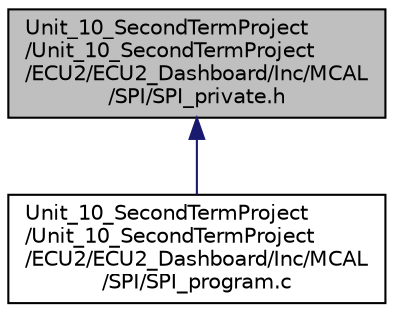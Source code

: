 digraph "Unit_10_SecondTermProject/Unit_10_SecondTermProject/ECU2/ECU2_Dashboard/Inc/MCAL/SPI/SPI_private.h"
{
 // LATEX_PDF_SIZE
  edge [fontname="Helvetica",fontsize="10",labelfontname="Helvetica",labelfontsize="10"];
  node [fontname="Helvetica",fontsize="10",shape=record];
  Node1 [label="Unit_10_SecondTermProject\l/Unit_10_SecondTermProject\l/ECU2/ECU2_Dashboard/Inc/MCAL\l/SPI/SPI_private.h",height=0.2,width=0.4,color="black", fillcolor="grey75", style="filled", fontcolor="black",tooltip=" "];
  Node1 -> Node2 [dir="back",color="midnightblue",fontsize="10",style="solid",fontname="Helvetica"];
  Node2 [label="Unit_10_SecondTermProject\l/Unit_10_SecondTermProject\l/ECU2/ECU2_Dashboard/Inc/MCAL\l/SPI/SPI_program.c",height=0.2,width=0.4,color="black", fillcolor="white", style="filled",URL="$_s_p_i__program_8c.html",tooltip=" "];
}
